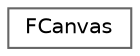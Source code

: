 digraph "Graphical Class Hierarchy"
{
 // INTERACTIVE_SVG=YES
 // LATEX_PDF_SIZE
  bgcolor="transparent";
  edge [fontname=Helvetica,fontsize=10,labelfontname=Helvetica,labelfontsize=10];
  node [fontname=Helvetica,fontsize=10,shape=box,height=0.2,width=0.4];
  rankdir="LR";
  Node0 [id="Node000000",label="FCanvas",height=0.2,width=0.4,color="grey40", fillcolor="white", style="filled",URL="$de/df4/classFCanvas.html",tooltip="Encapsulates the canvas state."];
}
